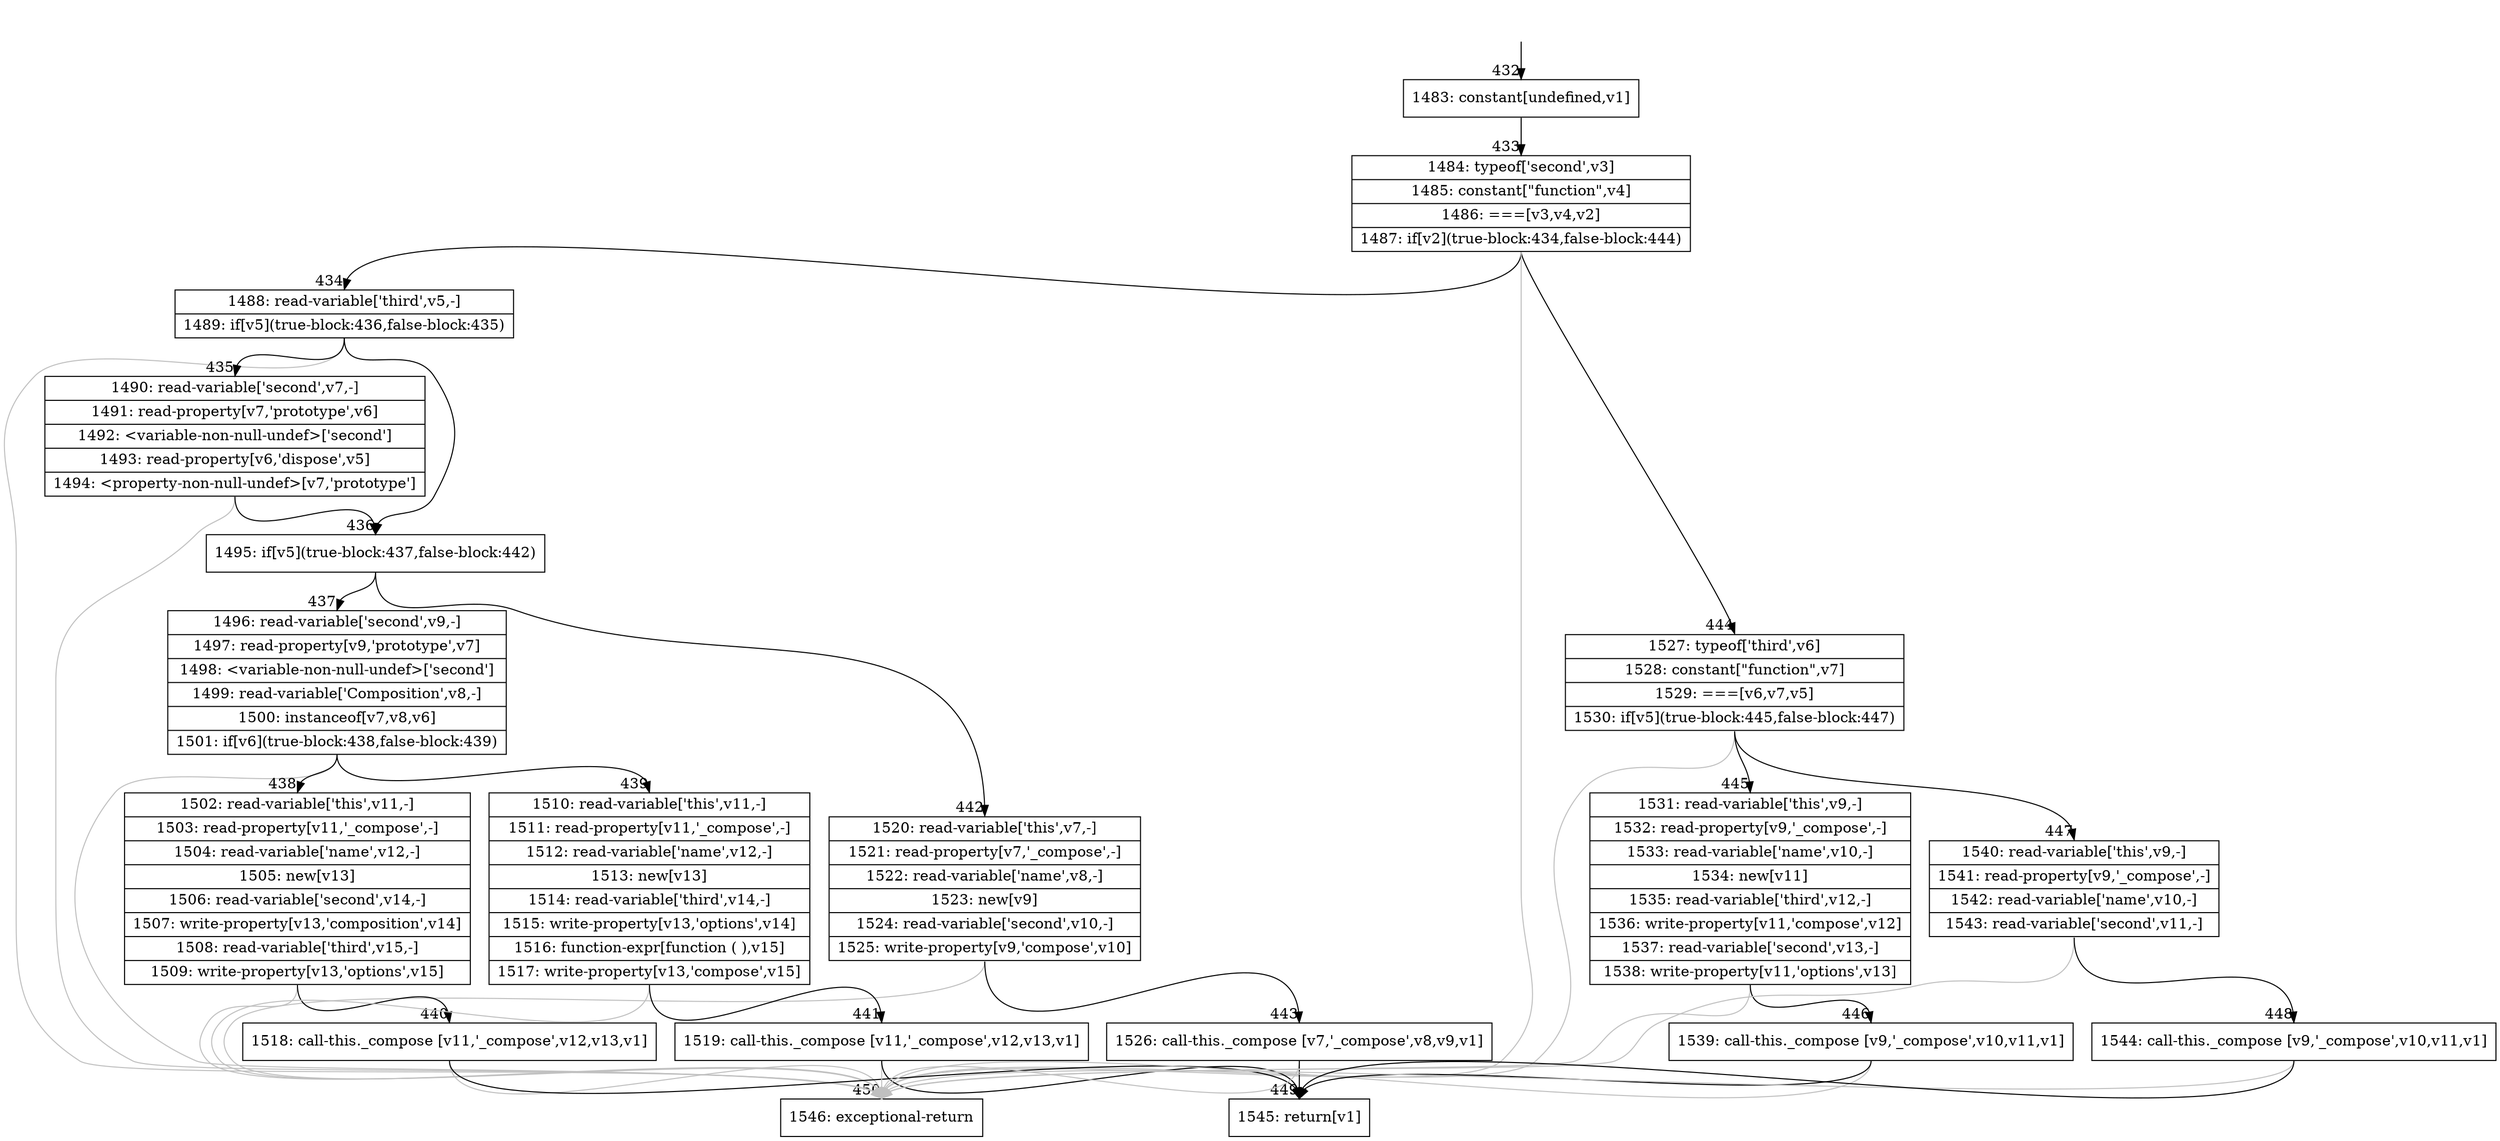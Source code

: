 digraph {
rankdir="TD"
BB_entry41[shape=none,label=""];
BB_entry41 -> BB432 [tailport=s, headport=n, headlabel="    432"]
BB432 [shape=record label="{1483: constant[undefined,v1]}" ] 
BB432 -> BB433 [tailport=s, headport=n, headlabel="      433"]
BB433 [shape=record label="{1484: typeof['second',v3]|1485: constant[\"function\",v4]|1486: ===[v3,v4,v2]|1487: if[v2](true-block:434,false-block:444)}" ] 
BB433 -> BB434 [tailport=s, headport=n, headlabel="      434"]
BB433 -> BB444 [tailport=s, headport=n, headlabel="      444"]
BB433 -> BB450 [tailport=s, headport=n, color=gray, headlabel="      450"]
BB434 [shape=record label="{1488: read-variable['third',v5,-]|1489: if[v5](true-block:436,false-block:435)}" ] 
BB434 -> BB436 [tailport=s, headport=n, headlabel="      436"]
BB434 -> BB435 [tailport=s, headport=n, headlabel="      435"]
BB434 -> BB450 [tailport=s, headport=n, color=gray]
BB435 [shape=record label="{1490: read-variable['second',v7,-]|1491: read-property[v7,'prototype',v6]|1492: \<variable-non-null-undef\>['second']|1493: read-property[v6,'dispose',v5]|1494: \<property-non-null-undef\>[v7,'prototype']}" ] 
BB435 -> BB436 [tailport=s, headport=n]
BB435 -> BB450 [tailport=s, headport=n, color=gray]
BB436 [shape=record label="{1495: if[v5](true-block:437,false-block:442)}" ] 
BB436 -> BB437 [tailport=s, headport=n, headlabel="      437"]
BB436 -> BB442 [tailport=s, headport=n, headlabel="      442"]
BB437 [shape=record label="{1496: read-variable['second',v9,-]|1497: read-property[v9,'prototype',v7]|1498: \<variable-non-null-undef\>['second']|1499: read-variable['Composition',v8,-]|1500: instanceof[v7,v8,v6]|1501: if[v6](true-block:438,false-block:439)}" ] 
BB437 -> BB438 [tailport=s, headport=n, headlabel="      438"]
BB437 -> BB439 [tailport=s, headport=n, headlabel="      439"]
BB437 -> BB450 [tailport=s, headport=n, color=gray]
BB438 [shape=record label="{1502: read-variable['this',v11,-]|1503: read-property[v11,'_compose',-]|1504: read-variable['name',v12,-]|1505: new[v13]|1506: read-variable['second',v14,-]|1507: write-property[v13,'composition',v14]|1508: read-variable['third',v15,-]|1509: write-property[v13,'options',v15]}" ] 
BB438 -> BB440 [tailport=s, headport=n, headlabel="      440"]
BB438 -> BB450 [tailport=s, headport=n, color=gray]
BB439 [shape=record label="{1510: read-variable['this',v11,-]|1511: read-property[v11,'_compose',-]|1512: read-variable['name',v12,-]|1513: new[v13]|1514: read-variable['third',v14,-]|1515: write-property[v13,'options',v14]|1516: function-expr[function ( ),v15]|1517: write-property[v13,'compose',v15]}" ] 
BB439 -> BB441 [tailport=s, headport=n, headlabel="      441"]
BB439 -> BB450 [tailport=s, headport=n, color=gray]
BB440 [shape=record label="{1518: call-this._compose [v11,'_compose',v12,v13,v1]}" ] 
BB440 -> BB449 [tailport=s, headport=n, headlabel="      449"]
BB440 -> BB450 [tailport=s, headport=n, color=gray]
BB441 [shape=record label="{1519: call-this._compose [v11,'_compose',v12,v13,v1]}" ] 
BB441 -> BB449 [tailport=s, headport=n]
BB441 -> BB450 [tailport=s, headport=n, color=gray]
BB442 [shape=record label="{1520: read-variable['this',v7,-]|1521: read-property[v7,'_compose',-]|1522: read-variable['name',v8,-]|1523: new[v9]|1524: read-variable['second',v10,-]|1525: write-property[v9,'compose',v10]}" ] 
BB442 -> BB443 [tailport=s, headport=n, headlabel="      443"]
BB442 -> BB450 [tailport=s, headport=n, color=gray]
BB443 [shape=record label="{1526: call-this._compose [v7,'_compose',v8,v9,v1]}" ] 
BB443 -> BB449 [tailport=s, headport=n]
BB443 -> BB450 [tailport=s, headport=n, color=gray]
BB444 [shape=record label="{1527: typeof['third',v6]|1528: constant[\"function\",v7]|1529: ===[v6,v7,v5]|1530: if[v5](true-block:445,false-block:447)}" ] 
BB444 -> BB445 [tailport=s, headport=n, headlabel="      445"]
BB444 -> BB447 [tailport=s, headport=n, headlabel="      447"]
BB444 -> BB450 [tailport=s, headport=n, color=gray]
BB445 [shape=record label="{1531: read-variable['this',v9,-]|1532: read-property[v9,'_compose',-]|1533: read-variable['name',v10,-]|1534: new[v11]|1535: read-variable['third',v12,-]|1536: write-property[v11,'compose',v12]|1537: read-variable['second',v13,-]|1538: write-property[v11,'options',v13]}" ] 
BB445 -> BB446 [tailport=s, headport=n, headlabel="      446"]
BB445 -> BB450 [tailport=s, headport=n, color=gray]
BB446 [shape=record label="{1539: call-this._compose [v9,'_compose',v10,v11,v1]}" ] 
BB446 -> BB449 [tailport=s, headport=n]
BB446 -> BB450 [tailport=s, headport=n, color=gray]
BB447 [shape=record label="{1540: read-variable['this',v9,-]|1541: read-property[v9,'_compose',-]|1542: read-variable['name',v10,-]|1543: read-variable['second',v11,-]}" ] 
BB447 -> BB448 [tailport=s, headport=n, headlabel="      448"]
BB447 -> BB450 [tailport=s, headport=n, color=gray]
BB448 [shape=record label="{1544: call-this._compose [v9,'_compose',v10,v11,v1]}" ] 
BB448 -> BB449 [tailport=s, headport=n]
BB448 -> BB450 [tailport=s, headport=n, color=gray]
BB449 [shape=record label="{1545: return[v1]}" ] 
BB450 [shape=record label="{1546: exceptional-return}" ] 
//#$~ 474
}
